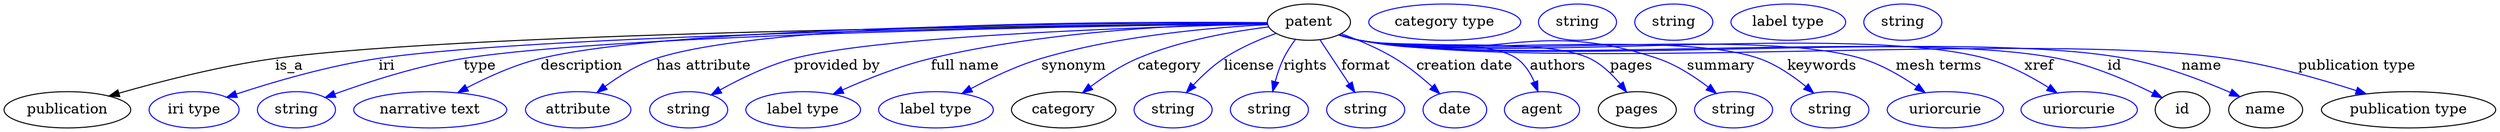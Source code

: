 digraph {
	graph [bb="0,0,2453.2,123"];
	node [label="\N"];
	patent	[height=0.5,
		label=patent,
		pos="1285.4,105",
		width=1.1374];
	publication	[height=0.5,
		pos="62.394,18",
		width=1.7332];
	patent -> publication	[label=is_a,
		lp="280.39,61.5",
		pos="e,103.33,31.676 1244.3,103.72 1078.8,102.41 460.15,95.781 266.39,69 213.34,61.666 154,46.287 113.06,34.51"];
	iri	[color=blue,
		height=0.5,
		label="iri type",
		pos="187.39,18",
		width=1.2277];
	patent -> iri	[color=blue,
		label=iri,
		lp="376.39,61.5",
		pos="e,219.57,30.492 1244.5,103.61 1090,101.97 541.08,94.426 368.39,69 319.75,61.838 265.6,45.76 229.32,33.758",
		style=solid];
	type	[color=blue,
		height=0.5,
		label=string,
		pos="288.39,18",
		width=1.0652];
	patent -> type	[color=blue,
		label=type,
		lp="468.39,61.5",
		pos="e,316.86,30.283 1244.3,103.55 1098.7,101.76 607.54,93.969 452.39,69 408.18,61.885 359.3,45.865 326.5,33.864",
		style=solid];
	description	[color=blue,
		height=0.5,
		label="narrative text",
		pos="420.39,18",
		width=2.0943];
	patent -> description	[color=blue,
		label=description,
		lp="567.89,61.5",
		pos="e,447.02,35.036 1244.4,104.2 1107.1,104.55 665.06,102.93 527.39,69 502.36,62.83 476.1,50.659 455.87,39.869",
		style=solid];
	"has attribute"	[color=blue,
		height=0.5,
		label=attribute,
		pos="565.39,18",
		width=1.4443];
	patent -> "has attribute"	[color=blue,
		label="has attribute",
		lp="688.39,61.5",
		pos="e,583.6,35.009 1244.4,104.55 1120.9,105.76 754,106.08 641.39,69 623.38,63.068 605.55,51.701 591.68,41.302",
		style=solid];
	"provided by"	[color=blue,
		height=0.5,
		label=string,
		pos="673.39,18",
		width=1.0652];
	patent -> "provided by"	[color=blue,
		label="provided by",
		lp="819.89,61.5",
		pos="e,695.56,32.732 1244.5,103.17 1140.1,100.73 865.32,92.245 777.39,69 751.53,62.162 724.35,48.851 704.26,37.682",
		style=solid];
	"full name"	[color=blue,
		height=0.5,
		label="label type",
		pos="786.39,18",
		width=1.5707];
	patent -> "full name"	[color=blue,
		label="full name",
		lp="945.89,61.5",
		pos="e,815.91,33.495 1244.5,103.93 1175.2,102.98 1030.7,97.399 912.39,69 882.19,61.748 849.64,48.684 825.19,37.728",
		style=solid];
	synonym	[color=blue,
		height=0.5,
		label="label type",
		pos="917.39,18",
		width=1.5707];
	patent -> synonym	[color=blue,
		label=synonym,
		lp="1053.4,61.5",
		pos="e,942.97,34.129 1244.8,102.58 1192.2,99.859 1098.3,91.936 1021.4,69 997.2,61.78 971.62,49.55 951.88,38.992",
		style=solid];
	category	[height=0.5,
		pos="1043.4,18",
		width=1.4263];
	patent -> category	[color=blue,
		label=category,
		lp="1147.9,61.5",
		pos="e,1062,34.833 1245.8,100.28 1210.7,95.948 1158.6,86.953 1116.4,69 1099.9,61.993 1083.3,51.01 1070.1,41.121",
		style=solid];
	license	[color=blue,
		height=0.5,
		label=string,
		pos="1151.4,18",
		width=1.0652];
	patent -> license	[color=blue,
		label=license,
		lp="1226.4,61.5",
		pos="e,1164.5,35.068 1252.8,93.793 1236.6,87.899 1217.1,79.549 1201.4,69 1190.5,61.709 1180,51.806 1171.5,42.737",
		style=solid];
	rights	[color=blue,
		height=0.5,
		label=string,
		pos="1246.4,18",
		width=1.0652];
	patent -> rights	[color=blue,
		label=rights,
		lp="1281.9,61.5",
		pos="e,1249.7,36.195 1271.9,87.651 1267.8,82.004 1263.5,75.465 1260.4,69 1257,61.845 1254.2,53.701 1252.1,46.094",
		style=solid];
	format	[color=blue,
		height=0.5,
		label=string,
		pos="1341.4,18",
		width=1.0652];
	patent -> format	[color=blue,
		label=format,
		lp="1341.9,61.5",
		pos="e,1330.6,35.339 1296.2,87.611 1304.3,75.264 1315.6,58.117 1324.9,44.053",
		style=solid];
	"creation date"	[color=blue,
		height=0.5,
		label=date,
		pos="1429.4,18",
		width=0.86659];
	patent -> "creation date"	[color=blue,
		label="creation date",
		lp="1438.9,61.5",
		pos="e,1414.4,34.017 1317.2,93.592 1333.7,87.547 1353.8,79.124 1370.4,69 1383.4,61.1 1396.4,50.415 1406.9,40.951",
		style=solid];
	authors	[color=blue,
		height=0.5,
		label=agent,
		pos="1515.4,18",
		width=1.0291];
	patent -> authors	[color=blue,
		label=authors,
		lp="1530.9,61.5",
		pos="e,1511.3,36.176 1315.5,92.615 1322,90.486 1328.9,88.472 1335.4,87 1369.2,79.376 1462,88.904 1490.4,69 1498.4,63.414 1503.9,54.534 \
1507.7,45.797",
		style=solid];
	pages	[height=0.5,
		pos="1608.4,18",
		width=1.0652];
	patent -> pages	[color=blue,
		label=pages,
		lp="1603.9,61.5",
		pos="e,1598.1,35.553 1315.2,92.519 1321.8,90.37 1328.7,88.371 1335.4,87 1385,76.777 1516.9,91.151 1562.4,69 1574,63.329 1584.2,53.321 \
1591.9,43.742",
		style=solid];
	summary	[color=blue,
		height=0.5,
		label=string,
		pos="1703.4,18",
		width=1.0652];
	patent -> summary	[color=blue,
		label=summary,
		lp="1691.9,61.5",
		pos="e,1686.6,34.245 1314.9,92.515 1321.6,90.338 1328.6,88.329 1335.4,87 1463.8,61.705 1505.4,111.13 1629.4,69 1647.4,62.884 1665.1,51.163 \
1678.7,40.607",
		style=solid];
	keywords	[color=blue,
		height=0.5,
		label=string,
		pos="1798.4,18",
		width=1.0652];
	patent -> keywords	[color=blue,
		label=keywords,
		lp="1790.9,61.5",
		pos="e,1782.7,34.571 1314.9,92.437 1321.5,90.264 1328.6,88.276 1335.4,87 1421.5,70.732 1646.7,97.928 1729.4,69 1746.2,63.112 1762.5,51.677 \
1775,41.227",
		style=solid];
	"mesh terms"	[color=blue,
		height=0.5,
		label=uriorcurie,
		pos="1912.4,18",
		width=1.5887];
	patent -> "mesh terms"	[color=blue,
		label="mesh terms",
		lp="1905.9,61.5",
		pos="e,1892.3,35.124 1314.9,92.39 1321.5,90.22 1328.6,88.245 1335.4,87 1443.4,67.109 1724.1,100.34 1829.4,69 1848.9,63.183 1868.6,51.665 \
1883.8,41.149",
		style=solid];
	xref	[color=blue,
		height=0.5,
		label=uriorcurie,
		pos="2044.4,18",
		width=1.5887];
	patent -> xref	[color=blue,
		label=xref,
		lp="2004.9,61.5",
		pos="e,2022.6,34.689 1314.9,92.353 1321.5,90.185 1328.6,88.221 1335.4,87 1470.4,62.652 1820,104.73 1952.4,69 1974.4,63.073 1996.8,50.987 \
2014.1,40.183",
		style=solid];
	id	[height=0.5,
		pos="2146.4,18",
		width=0.75];
	patent -> id	[color=blue,
		label=id,
		lp="2079.4,61.5",
		pos="e,2126.3,30.011 1314.9,92.338 1321.5,90.171 1328.6,88.21 1335.4,87 1485.9,60.078 1873.3,98.537 2023.4,69 2056.9,62.397 2092.9,46.663 \
2117.2,34.594",
		style=solid];
	name	[height=0.5,
		pos="2227.4,18",
		width=1.011];
	patent -> name	[color=blue,
		label=name,
		lp="2164.4,61.5",
		pos="e,2201.9,31.236 1314.9,92.326 1321.5,90.16 1328.6,88.203 1335.4,87 1500.6,57.65 1925.4,99.725 2090.4,69 2126.3,62.312 2165.3,47.28 \
2192.4,35.435",
		style=solid];
	"publication type"	[height=0.5,
		pos="2367.4,18",
		width=2.3831];
	patent -> "publication type"	[color=blue,
		label="publication type",
		lp="2316.4,61.5",
		pos="e,2325.7,33.858 1314.9,92.312 1321.5,90.147 1328.6,88.193 1335.4,87 1522.1,54.098 2000.8,96.722 2188.4,69 2232.3,62.51 2280.7,48.557 \
2316.1,37.035",
		style=solid];
	"named thing_category"	[color=blue,
		height=0.5,
		label="category type",
		pos="1419.4,105",
		width=2.0762];
	publication_pages	[color=blue,
		height=0.5,
		label=string,
		pos="1550.4,105",
		width=1.0652];
	publication_id	[color=blue,
		height=0.5,
		label=string,
		pos="1645.4,105",
		width=1.0652];
	publication_name	[color=blue,
		height=0.5,
		label="label type",
		pos="1758.4,105",
		width=1.5707];
	"publication_publication type"	[color=blue,
		height=0.5,
		label=string,
		pos="1871.4,105",
		width=1.0652];
}
